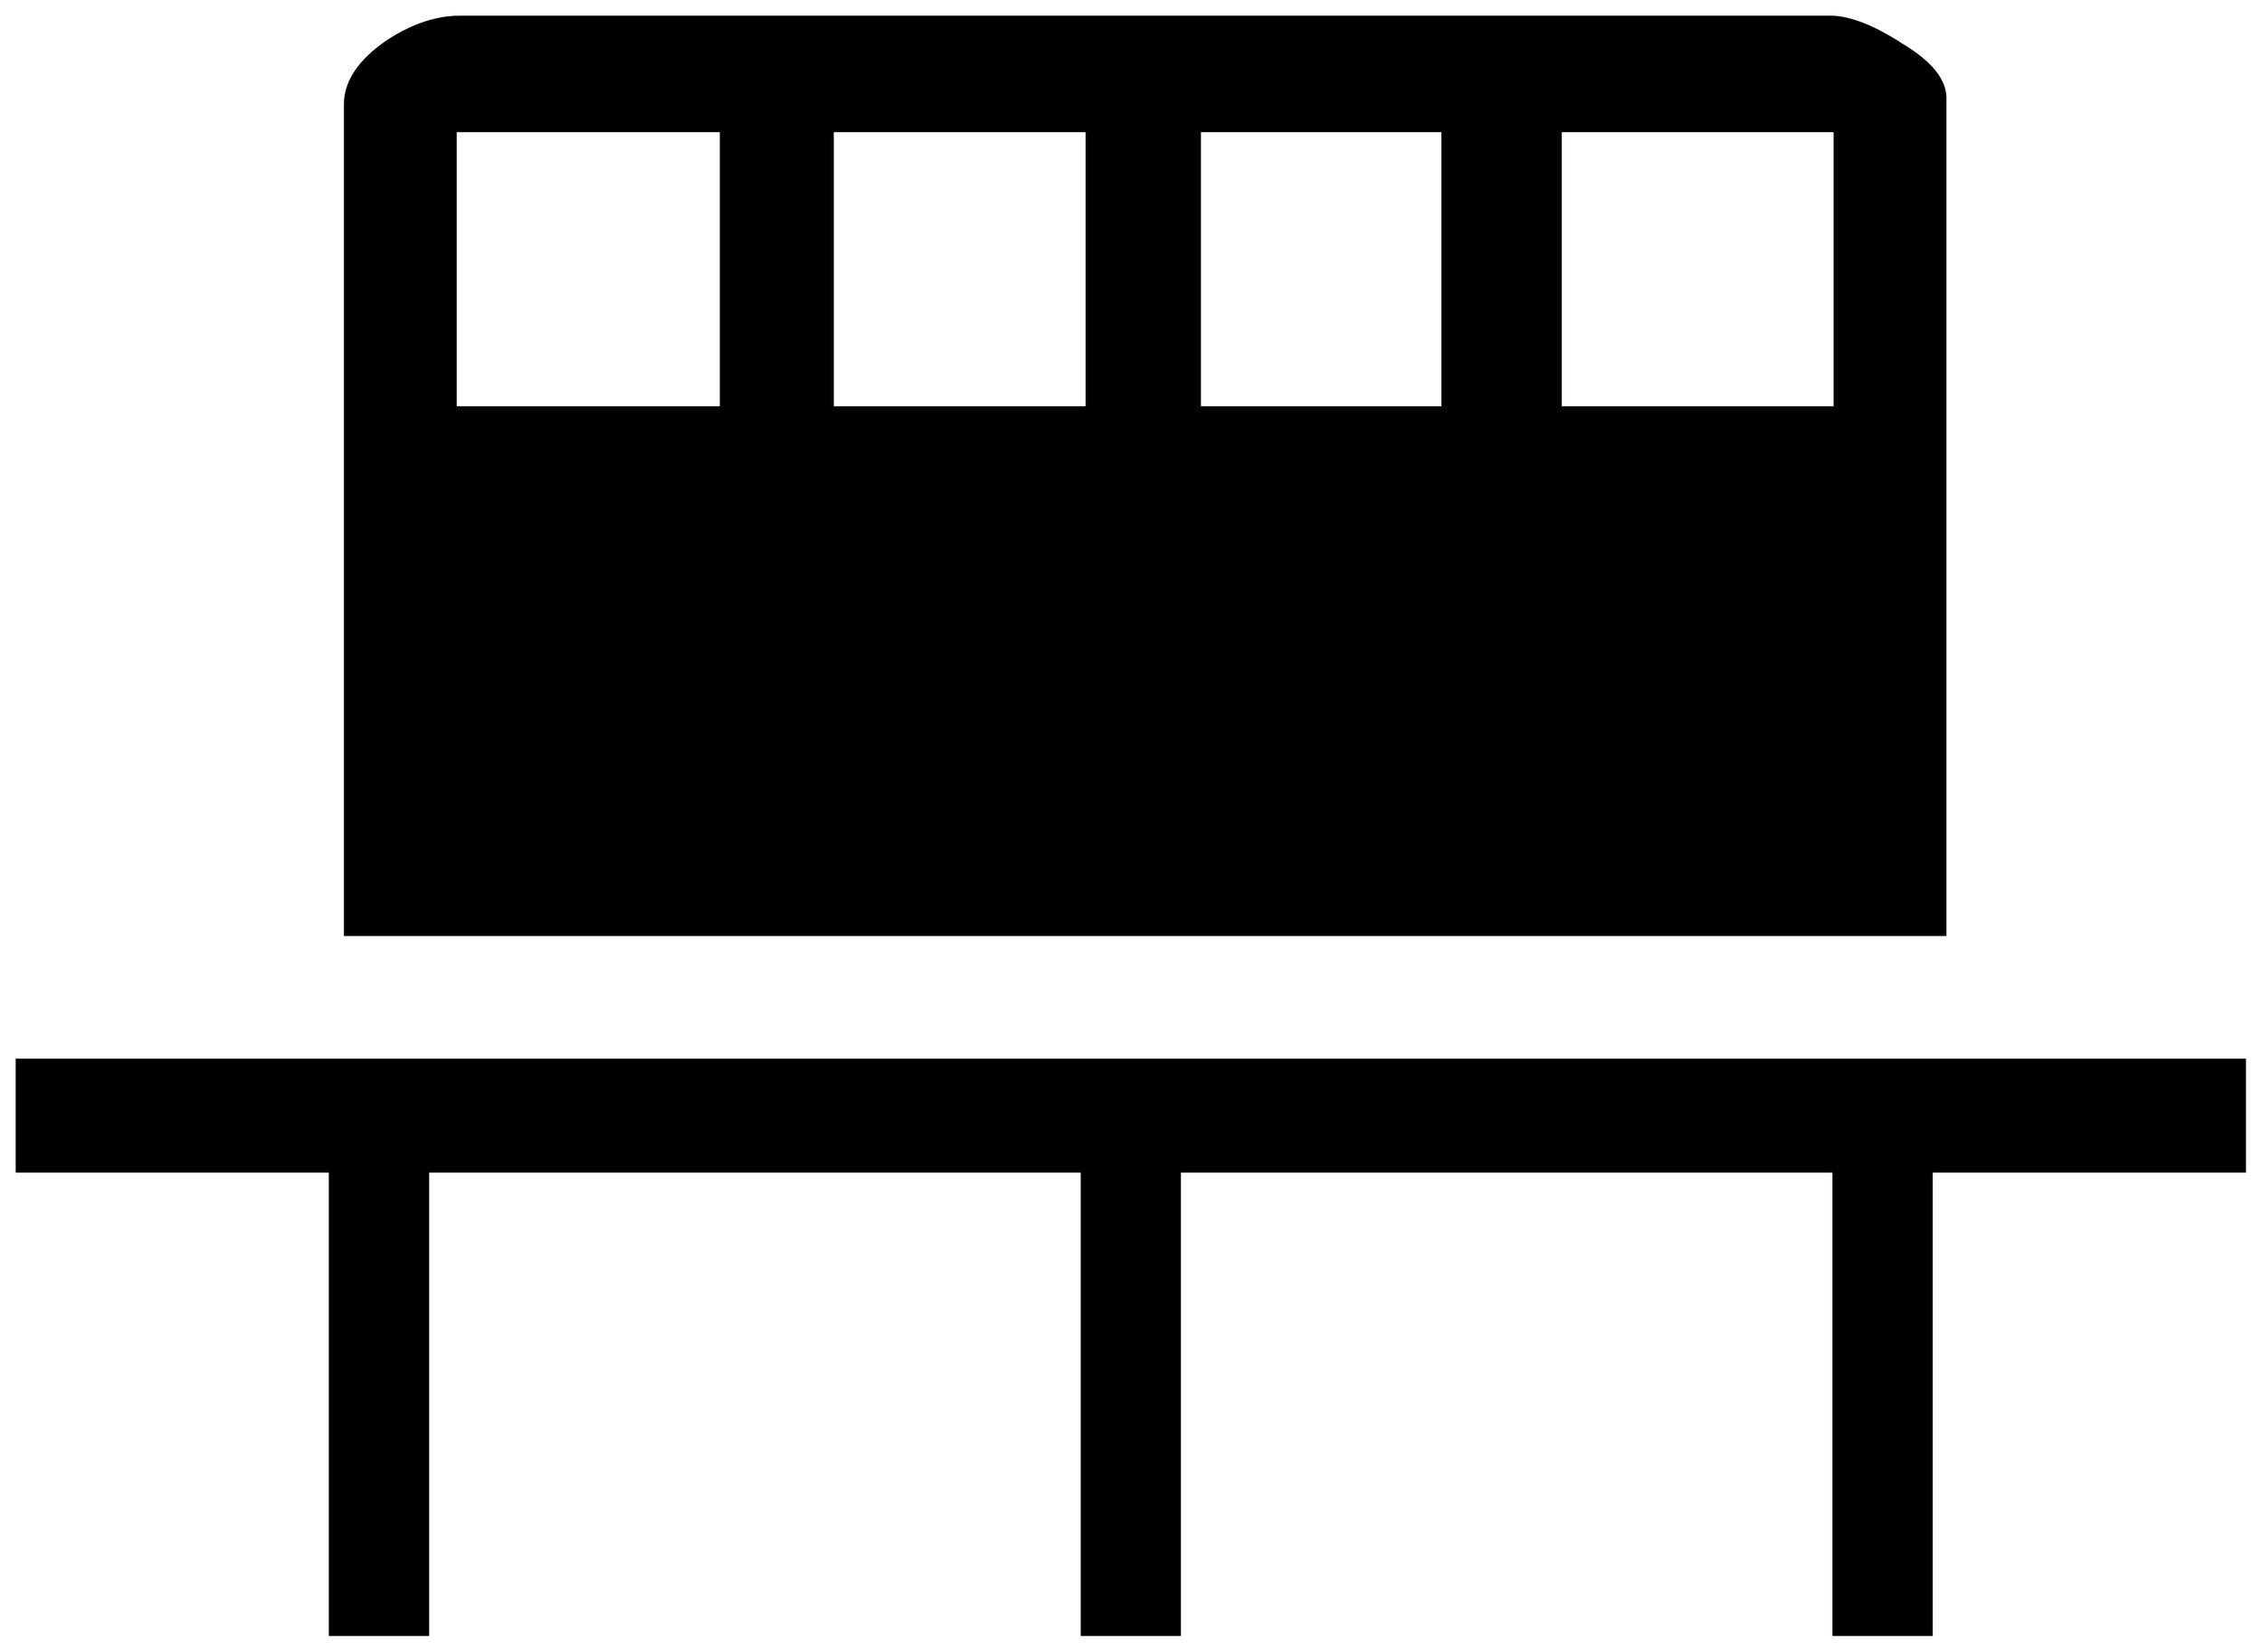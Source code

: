 


\begin{tikzpicture}[y=0.80pt, x=0.80pt, yscale=-1.0, xscale=1.0, inner sep=0pt, outer sep=0pt]
\begin{scope}[shift={(100.0,1400.0)},nonzero rule]
  \path[draw=.,fill=.,line width=1.600pt] (1539.0,-189.0) --
    (262.0,-189.0) -- (262.0,-852.0) .. controls (262.0,-870.0)
    and (273.0,-886.667) .. (295.0,-902.0) .. controls
    (315.0,-915.333) and (334.667,-922.0) .. (354.0,-922.0) --
    (1447.0,-922.0) .. controls (1462.333,-922.0) and
    (1481.333,-914.667) .. (1504.0,-900.0) .. controls
    (1527.333,-886.0) and (1539.0,-871.667) .. (1539.0,-857.0) --
    (1539.0,-189.0) -- cycle(1778.0,0.0) -- (1528.0,0.0) --
    (1528.0,370.0) -- (1450.0,370.0) -- (1450.0,0.0) --
    (928.0,0.0) -- (928.0,370.0) -- (850.0,370.0) --
    (850.0,0.0) -- (328.0,0.0) -- (328.0,370.0) --
    (250.0,370.0) -- (250.0,0.0) -- (0.0,0.0) --
    (0.0,-89.0) -- (1778.0,-89.0) -- (1778.0,0.0) --
    cycle(1451.0,-610.0) -- (1451.0,-831.0) -- (1232.0,-831.0)
    -- (1232.0,-610.0) -- (1451.0,-610.0) --
    cycle(1138.0,-610.0) -- (1138.0,-831.0) -- (944.0,-831.0) --
    (944.0,-610.0) -- (1138.0,-610.0) -- cycle(854.0,-610.0) --
    (854.0,-831.0) -- (651.0,-831.0) -- (651.0,-610.0) --
    (854.0,-610.0) -- cycle(562.0,-610.0) -- (562.0,-831.0) --
    (350.0,-831.0) -- (350.0,-610.0) -- (562.0,-610.0) -- cycle;
\end{scope}

\end{tikzpicture}


